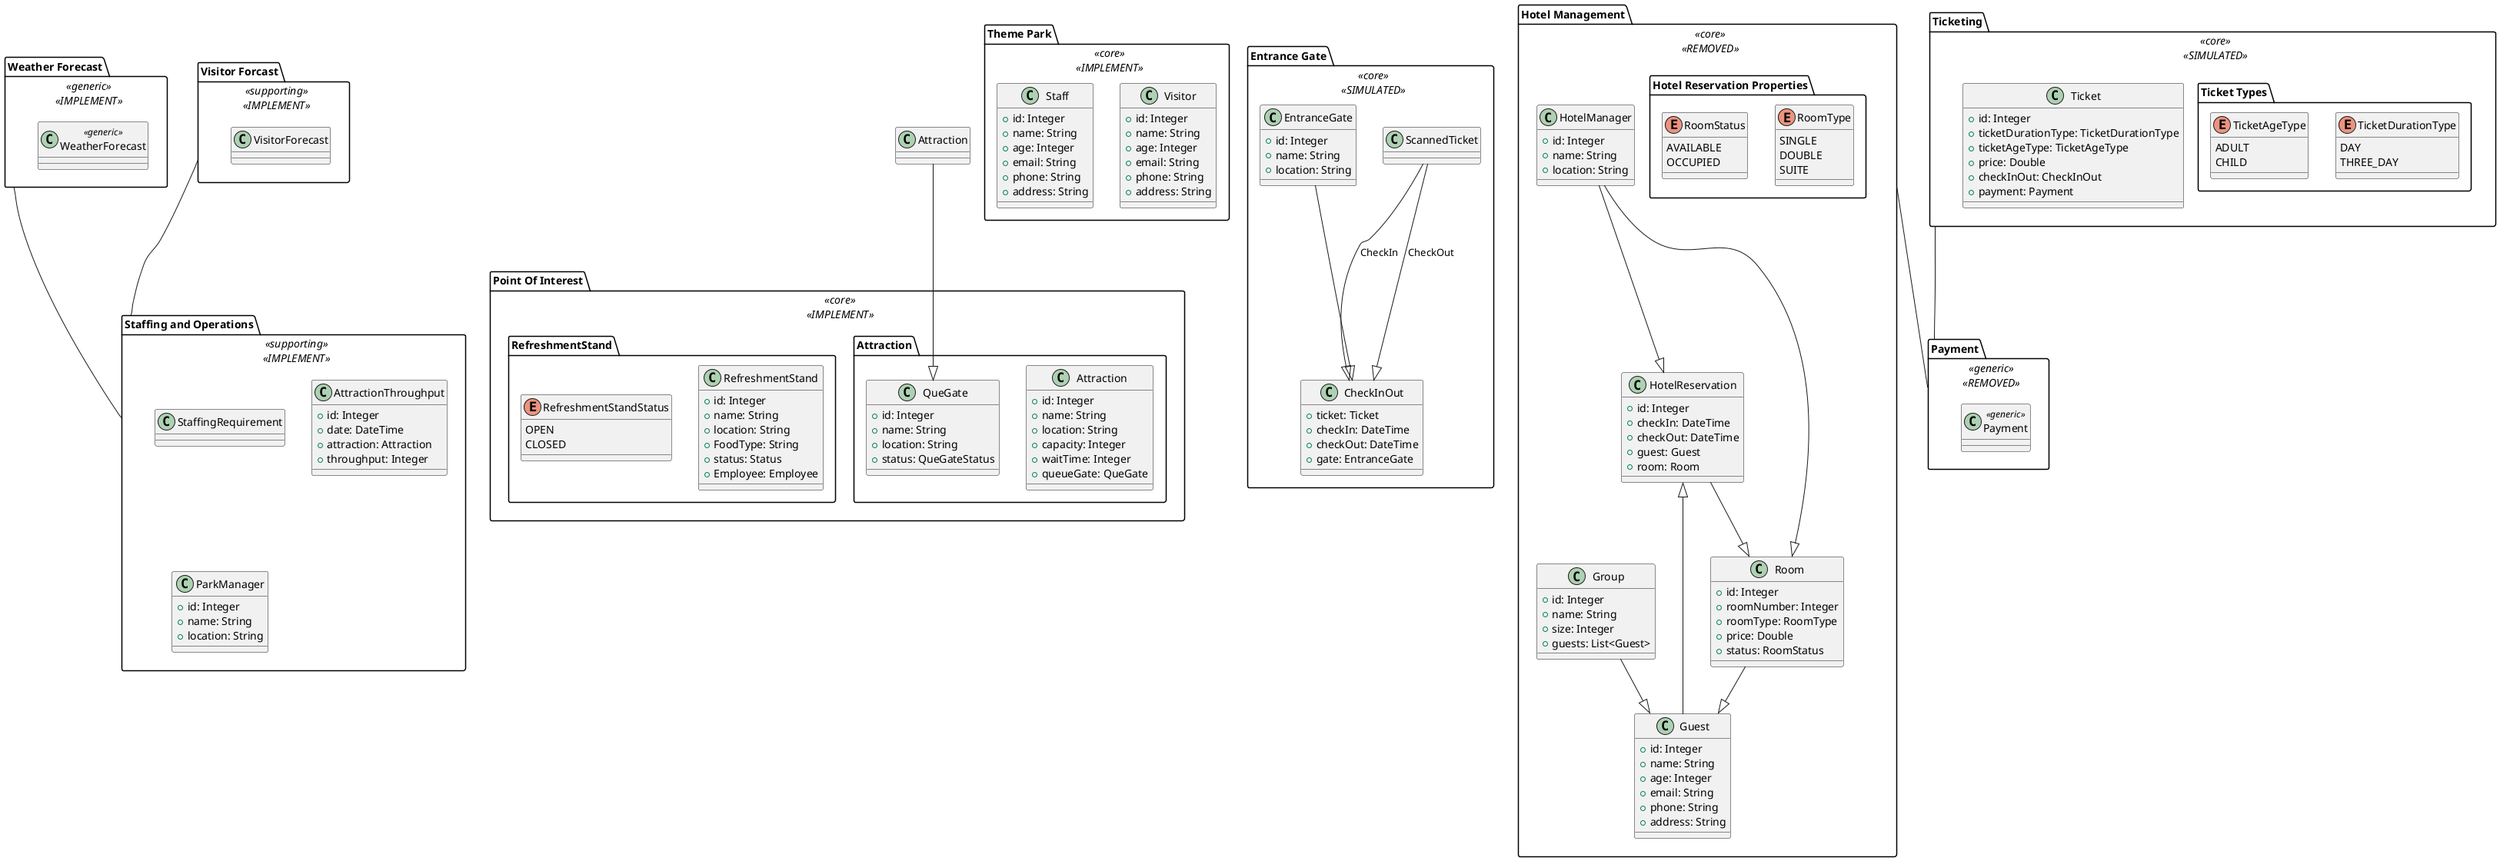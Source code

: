@startuml Contexts



package "Theme Park" <<core>><<IMPLEMENT>>{
  class Visitor{
    +id: Integer
    +name: String
    +age: Integer
    +email: String
    +phone: String
    +address: String
  }
  class Staff{
    +id: Integer
    +name: String
    +age: Integer
    +email: String
    +phone: String
    +address: String
  }
}

package "Entrance Gate" <<core>><<SIMULATED>>{
  class ScannedTicket{

  }
  class EntranceGate{
    +id: Integer
    +name: String
    +location: String
  }

  class CheckInOut {
    +ticket: Ticket
    +checkIn: DateTime
    +checkOut: DateTime
    +gate: EntranceGate
  }
}



package "Point Of Interest" <<core>><<IMPLEMENT>>{
    package "Attraction"{
      class Attraction{
        +id: Integer
        +name: String
        +location: String
        +capacity: Integer
        +waitTime: Integer
        +queueGate: QueGate
      }
      class QueGate{
        +id: Integer
        +name: String
        +location: String
        +status: QueGateStatus
      }
    }
    package "RefreshmentStand"{
      class RefreshmentStand {
          +id: Integer
          +name: String
          +location: String
          +FoodType: String
          +status: Status
          +Employee: Employee
        }
        enum RefreshmentStandStatus{
          OPEN
          CLOSED
        }
    }
  
}

package "Hotel Management" <<core>><<REMOVED>>{
  class HotelReservation{
    +id: Integer
    +checkIn: DateTime
    +checkOut: DateTime
    +guest: Guest
    +room: Room
  }
  class Room{
    +id: Integer
    +roomNumber: Integer
    +roomType: RoomType
    +price: Double
    +status: RoomStatus
  }
  class Guest{
    +id: Integer
    +name: String
    +age: Integer
    +email: String
    +phone: String
    +address: String
  }
  class HotelManager{
    +id: Integer
    +name: String
    +location: String
  }
  class Group{
    +id: Integer
    +name: String
    +size: Integer
    +guests: List<Guest>
  }
  package "Hotel Reservation Properties"{
    enum RoomType{
      SINGLE
      DOUBLE
      SUITE
    }
    enum RoomStatus{
      AVAILABLE
      OCCUPIED
    }
  }
}


package "Ticketing" <<core>><<SIMULATED>>{

  package "Ticket Types"{
    enum TicketDurationType {
      DAY
      THREE_DAY
    }

    enum TicketAgeType {
      ADULT
      CHILD
    }
  }

  class Ticket {
      +id: Integer
      +ticketDurationType: TicketDurationType
      +ticketAgeType: TicketAgeType
      +price: Double
      +checkInOut: CheckInOut
      +payment: Payment
  }

}

package "Weather Forecast" <<generic>><<IMPLEMENT>>{
  class WeatherForecast <<generic>>{
  }
}

package "Visitor Forcast"<<supporting>><<IMPLEMENT>>{
  class VisitorForecast {
  }
}



package "Staffing and Operations" <<supporting>><<IMPLEMENT>>{
    class StaffingRequirement
    class AttractionThroughput {
      +id: Integer
      +date: DateTime
      +attraction: Attraction
      +throughput: Integer
    }
    class ParkManager{
      +id: Integer
      +name: String
      +location: String
    }
  }

package "Payment"<<generic>><<REMOVED>>{
  class Payment <<generic>>{
  }
}

Attraction --|> QueGate 

Guest --|> HotelReservation 
HotelManager --|> HotelReservation 
HotelManager --|> Room 
HotelReservation --|> Room 
Room --|> Guest 
Group --|> Guest 


EntranceGate --|> CheckInOut

ScannedTicket --|> CheckInOut : "CheckIn"
ScannedTicket --|> CheckInOut : "CheckOut"


"Visitor Forcast" -- "Staffing and Operations"
"Weather Forecast" -- "Staffing and Operations"

"Hotel Management" -- "Payment"
"Ticketing" -- "Payment"



@enduml
